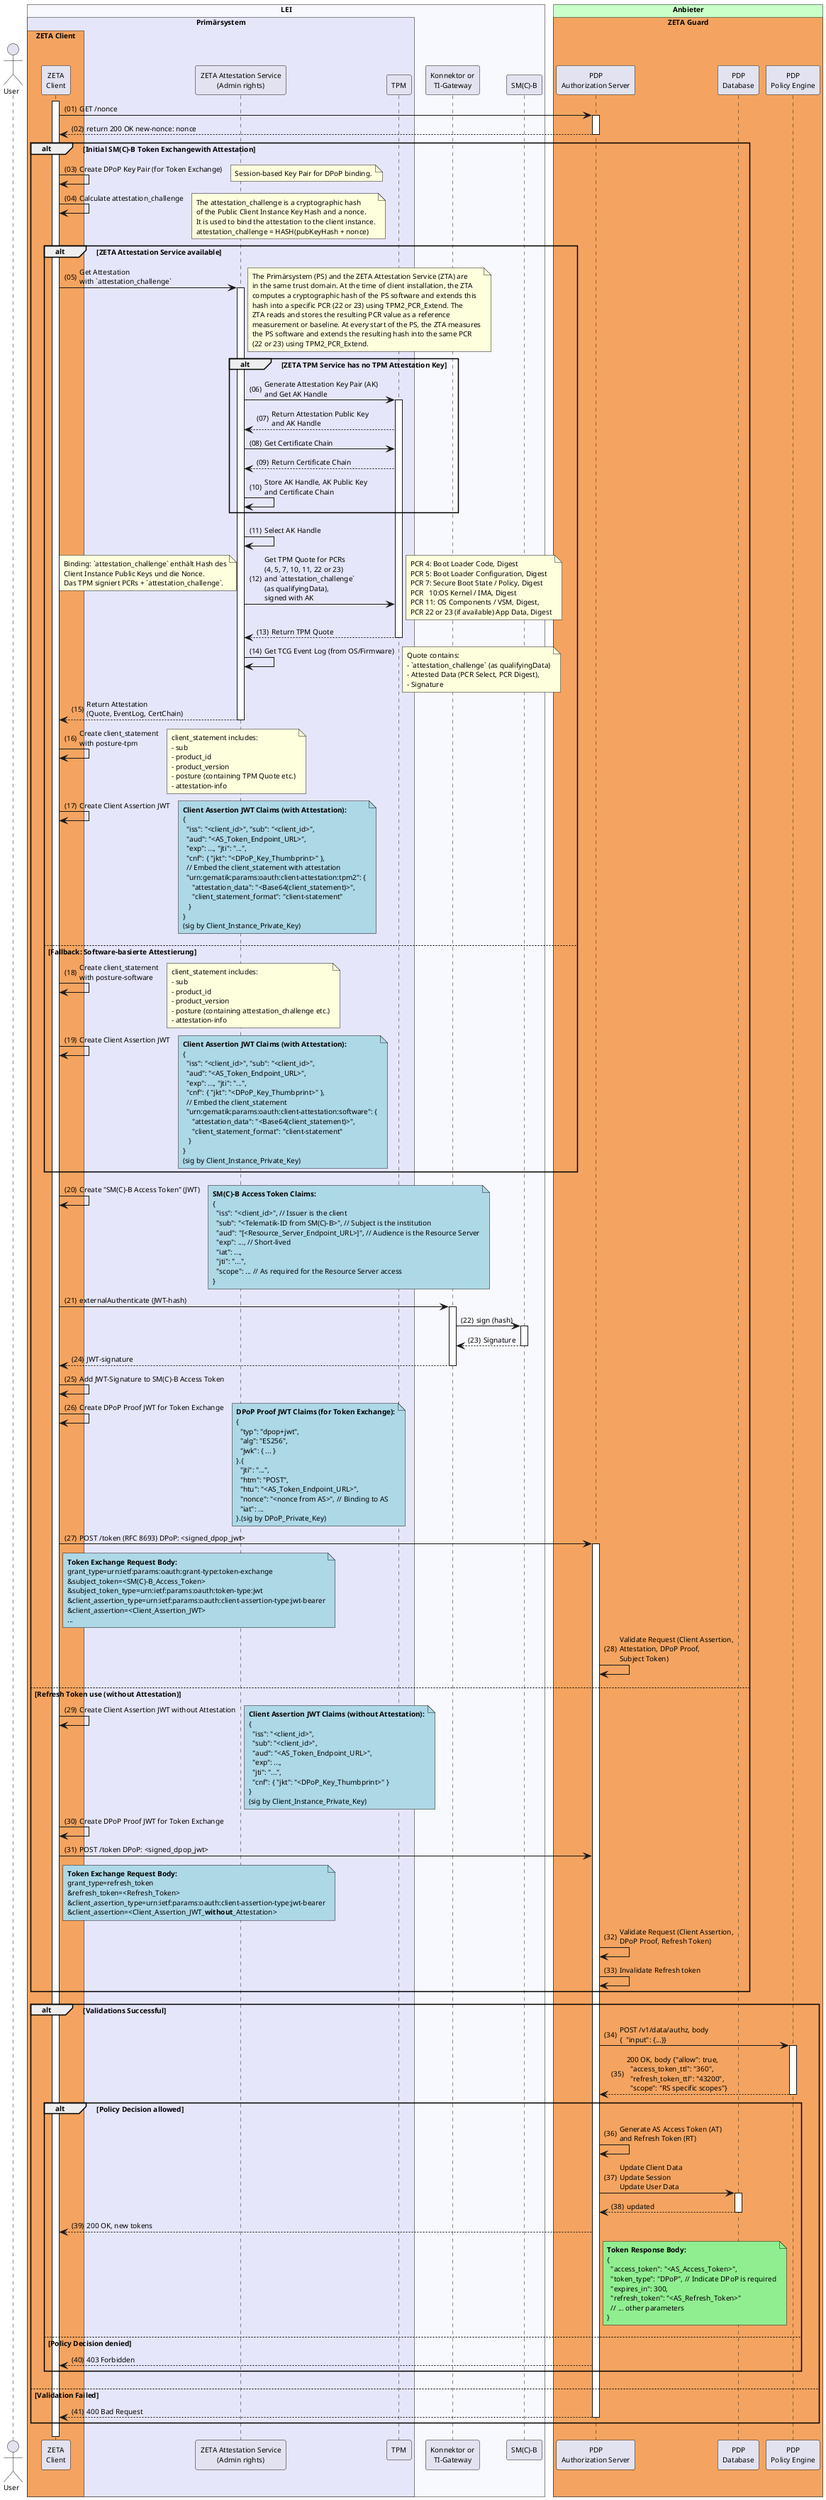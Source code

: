 @startuml "token-exchange-with-client-assertion-jwt-auth"
autonumber "(00)"
skinparam defaultFontSize 10
skinparam defaultFontName Helvetica
skinparam DefaultMonospacedFontName Courier
skinparam lengthAdjust none
skinparam sequenceReferenceBackgroundColor White
skinparam SequenceReferenceFontSize 12
/'skinparam SequenceReferenceFontStyle bold
'/

!pragma teoz true

Actor User
box "LEI" #GhostWhite
  box "Primärsystem" #Lavender
    box "ZETA Client" #SandyBrown
      participant Client as "ZETA\nClient"
    end box
    participant ZAS as "ZETA Attestation Service\n(Admin rights)"
    participant TPM as "TPM"
  end box
  participant Konnektor as "Konnektor or\nTI-Gateway"
  participant SMB as "SM(C)-B"
end box

box "Anbieter" #TECHNOLOGY
  box "ZETA Guard" #SandyBrown
    participant AuthS as "PDP\nAuthorization Server"
    participant PDPDB as "PDP\nDatabase"
    participant PE as "PDP\nPolicy Engine"
  end box
end box

Client ++
Client -> AuthS ++ : GET /nonce
AuthS --> Client --: return 200 OK new-nonce: nonce

' === START: TOKEN EXCHANGE SECTION ===
alt Initial SM(C)-B Token Exchangewith Attestation
  Client -> Client : Create DPoP Key Pair (for Token Exchange)
  note right: Session-based Key Pair for DPoP binding.

  Client -> Client: Calculate attestation_challenge
  note right: The attestation_challenge is a cryptographic hash\nof the Public Client Instance Key Hash and a nonce.\nIt is used to bind the attestation to the client instance.\nattestation_challenge = HASH(pubKeyHash + nonce)
  
  ' === START: ATTESTATION SECTION ===
  alt ZETA Attestation Service available
    Client -> ZAS ++ : Get Attestation\nwith `attestation_challenge`
    alt ZETA TPM Service has no TPM Attestation Key
      note right: The Primärsystem (PS) and the ZETA Attestation Service (ZTA) are\nin the same trust domain. At the time of client installation, the ZTA\ncomputes a cryptographic hash of the PS software and extends this\nhash into a specific PCR (22 or 23) using TPM2_PCR_Extend. The\nZTA reads and stores the resulting PCR value as a reference\nmeasurement or baseline. At every start of the PS, the ZTA measures\nthe PS software and extends the resulting hash into the same PCR\n(22 or 23) using TPM2_PCR_Extend.
      ZAS -> TPM ++ : Generate Attestation Key Pair (AK)\nand Get AK Handle
      TPM --> ZAS: Return Attestation Public Key\nand AK Handle
      ZAS -> TPM: Get Certificate Chain
      TPM --> ZAS: Return Certificate Chain
      ZAS -> ZAS: Store AK Handle, AK Public Key\nand Certificate Chain
    end alt

    ZAS -> ZAS: Select AK Handle
    ZAS -> TPM: Get TPM Quote for PCRs\n(4, 5, 7, 10, 11, 22 or 23)\nand `attestation_challenge`\n(as qualifyingData),\nsigned with AK
    note left: Binding: `attestation_challenge` enthält Hash des\nClient Instance Public Keys und die Nonce.\nDas TPM signiert PCRs + `attestation_challenge`.
    note right: PCR 4: Boot Loader Code, Digest\nPCR 5: Boot Loader Configuration, Digest\nPCR 7: Secure Boot State / Policy, Digest\nPCR   10:OS Kernel / IMA, Digest\nPCR 11: OS Components / VSM, Digest,\nPCR 22 or 23 (if available) App Data, Digest
    TPM --> ZAS --: Return TPM Quote
    ZAS -> ZAS: Get TCG Event Log (from OS/Firmware)
    note right: Quote contains:\n- `attestation_challenge` (as qualifyingData)\n- Attested Data (PCR Select, PCR Digest),\n- Signature
    ZAS --> Client --: Return Attestation\n(Quote, EventLog, CertChain)
    Client -> Client: Create client_statement\nwith posture-tpm
    note right: client_statement includes:\n- sub\n- product_id\n- product_version\n- posture (containing TPM Quote etc.)\n- attestation-info
    Client -> Client : Create Client Assertion JWT
    note right #lightblue
        **Client Assertion JWT Claims (with Attestation):**
        {
          "iss": "<client_id>", "sub": "<client_id>",
          "aud": "<AS_Token_Endpoint_URL>",
          "exp": ..., "jti": "...",
          "cnf": { "jkt": "<DPoP_Key_Thumbprint>" },
          // Embed the client_statement with attestation
          "urn:gematik:params:oauth:client-attestation:tpm2": {
             "attestation_data": "<Base64(client_statement)>",
             "client_statement_format": "client-statement"
           }
        }
        (sig by Client_Instance_Private_Key)
    end note
  else Fallback: Software-basierte Attestierung
    Client -> Client: Create client_statement\nwith posture-software
    note right: client_statement includes:\n- sub\n- product_id\n- product_version\n- posture (containing attestation_challenge etc.)\n- attestation-info
    Client -> Client : Create Client Assertion JWT
    note right #lightblue
        **Client Assertion JWT Claims (with Attestation):**
        {
          "iss": "<client_id>", "sub": "<client_id>",
          "aud": "<AS_Token_Endpoint_URL>",
          "exp": ..., "jti": "...",
          "cnf": { "jkt": "<DPoP_Key_Thumbprint>" },
          // Embed the client_statement
          "urn:gematik:params:oauth:client-attestation:software": {
             "attestation_data": "<Base64(client_statement)>",
             "client_statement_format": "client-statement"
           }
        }
        (sig by Client_Instance_Private_Key)
    end note
  end alt
  ' === END: ATTESTATION SECTION ===

  ' === START: SM(C)-B Access Token Creation ===
  Client -> Client : Create "SM(C)-B Access Token" (JWT)
  note right #lightblue
      **SM(C)-B Access Token Claims:**
      {
        "iss": "<client_id>", // Issuer is the client
        "sub": "<Telematik-ID from SM(C)-B>", // Subject is the institution
        "aud": "[<Resource_Server_Endpoint_URL>]", // Audience is the Resource Server
        "exp": ..., // Short-lived
        "iat": ...,
        "jti": "...",
        "scope": ... // As required for the Resource Server access
      }
  end note

  Client -> Konnektor ++ : externalAuthenticate (JWT-hash)
  Konnektor -> SMB ++ : sign (hash)
  SMB --> Konnektor -- : Signature
  Konnektor --> Client -- : JWT-signature
  Client -> Client : Add JWT-Signature to SM(C)-B Access Token

  Client -> Client : Create DPoP Proof JWT for Token Exchange
  note right #lightblue
      **DPoP Proof JWT Claims (for Token Exchange):**
      {
        "typ": "dpop+jwt",
        "alg": "ES256",
        "jwk": { ... }
      }.{
        "jti": "...",
        "htm": "POST",
        "htu": "<AS_Token_Endpoint_URL>",
        "nonce": "<nonce from AS>", // Binding to AS
        "iat": ...
      }.(sig by DPoP_Private_Key)
  end note
  ' === END: SM(C)-B Access Token Creation ===

  Client -> AuthS ++ : POST /token (RFC 8693) DPoP: <signed_dpop_jwt>
    note right of Client #lightblue
    **Token Exchange Request Body:**
    grant_type=urn:ietf:params:oauth:grant-type:token-exchange
    &subject_token=<SM(C)-B_Access_Token>
    &subject_token_type=urn:ietf:params:oauth:token-type:jwt
    &client_assertion_type=urn:ietf:params:oauth:client-assertion-type:jwt-bearer
    &client_assertion=<Client_Assertion_JWT>
    ...
    end note
  AuthS -> AuthS : Validate Request (Client Assertion,\nAttestation, DPoP Proof,\nSubject Token)

else Refresh Token use (without Attestation)
  Client -> Client : Create Client Assertion JWT without Attestation
  note right #lightblue
      **Client Assertion JWT Claims (without Attestation):**
      {
        "iss": "<client_id>",
        "sub": "<client_id>",
        "aud": "<AS_Token_Endpoint_URL>",
        "exp": ...,
        "jti": "...",
        "cnf": { "jkt": "<DPoP_Key_Thumbprint>" }
      }
      (sig by Client_Instance_Private_Key)
  end note

  Client -> Client : Create DPoP Proof JWT for Token Exchange

  Client -> AuthS: POST /token DPoP: <signed_dpop_jwt>
  note right of Client #lightblue
    **Token Exchange Request Body:**
    grant_type=refresh_token
    &refresh_token=<Refresh_Token>
    &client_assertion_type=urn:ietf:params:oauth:client-assertion-type:jwt-bearer
    &client_assertion=<Client_Assertion_JWT_**without**_Attestation>
  end note
  AuthS -> AuthS : Validate Request (Client Assertion,\nDPoP Proof, Refresh Token)
  AuthS -> AuthS: Invalidate Refresh token
end alt
' === END: TOKEN EXCHANGE SECTION ===

'  === START: VALIDATION SECTION ===
alt Validations Successful
  AuthS -> PE ++ : POST /v1/data/authz, body\n{  "input": {...}}
  PE --> AuthS --: 200 OK, body {"allow": true,\n\
  "access_token_ttl": "360",\n\
  "refresh_token_ttl": "43200",\n\
  "scope": "RS specific scopes"}
  alt Policy Decision allowed
    AuthS -> AuthS : Generate AS Access Token (AT)\nand Refresh Token (RT)
    AuthS -> PDPDB ++ : Update Client Data\nUpdate Session\nUpdate User Data
    PDPDB --> AuthS --: updated
    AuthS --> Client: 200 OK, new tokens
        note right of AuthS #lightgreen
        **Token Response Body:**
        {
          "access_token": "<AS_Access_Token>",
          "token_type": "DPoP", // Indicate DPoP is required
          "expires_in": 300,
          "refresh_token": "<AS_Refresh_Token>"
          // ... other parameters
        }
    end note
  else Policy Decision denied
    AuthS --> Client: 403 Forbidden
  end alt
else Validation Failed
  AuthS --> Client -- : 400 Bad Request
end alt
' === END: VALIDATION SECTION ===

Client --
@enduml